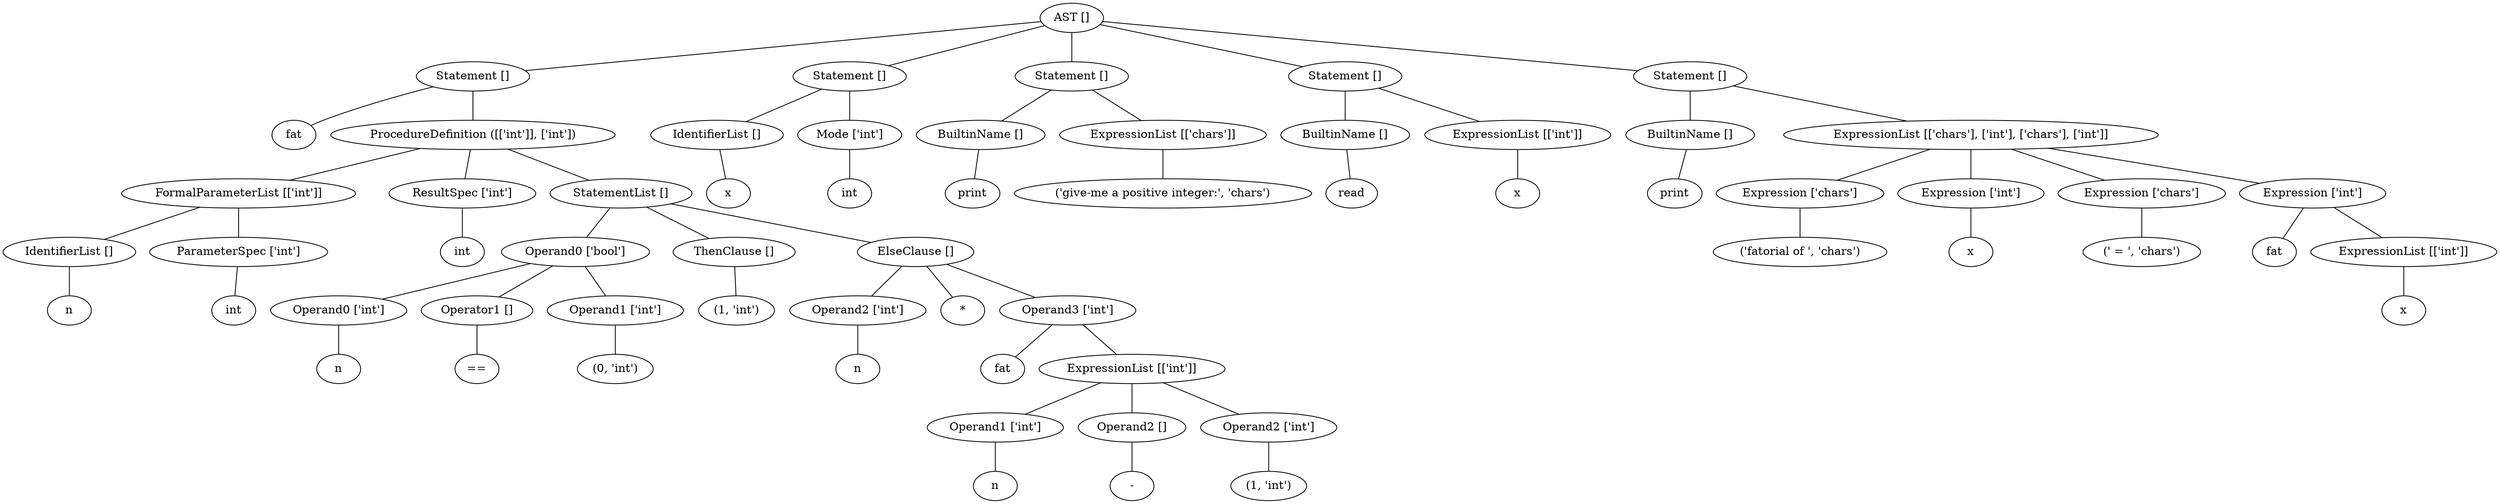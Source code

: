 graph G {
140556959962224 [label="AST []"];
140556956930120 [label="AST []"];
140556959962224 -- 140556956930120;
140556956930120 [label="Statement []"];
10063879324505756261 [label=fat];
140556956930120 -- 10063879324505756261;
140556960754264 [label="Statement []"];
140556956930120 -- 140556960754264;
140556960754264 [label="ProcedureDefinition ([['int']], ['int'])"];
140556956490608 [label="ProcedureDefinition ([['int']], ['int'])"];
140556960754264 -- 140556956490608;
140556956490608 [label="FormalParameterList [['int']]"];
140556957755376 [label="FormalParameterList [['int']]"];
140556956490608 -- 140556957755376;
140556957755376 [label="IdentifierList []"];
10343701471571718212 [label=n];
140556957755376 -- 10343701471571718212;
140556956490440 [label="FormalParameterList [['int']]"];
140556956490608 -- 140556956490440;
140556956490440 [label="ParameterSpec ['int']"];
10733521986537437331 [label=int];
140556956490440 -- 10733521986537437331;
140556956490776 [label="ProcedureDefinition ([['int']], ['int'])"];
140556960754264 -- 140556956490776;
140556956490776 [label="ResultSpec ['int']"];
13798118014309623337 [label=int];
140556956490776 -- 13798118014309623337;
140556960752360 [label="ProcedureDefinition ([['int']], ['int'])"];
140556960754264 -- 140556960752360;
140556960752360 [label="StatementList []"];
140556960752248 [label="StatementList []"];
140556960752360 -- 140556960752248;
140556960752248 [label="Operand0 ['bool']"];
140556956491280 [label="Operand0 ['bool']"];
140556960752248 -- 140556956491280;
140556956491280 [label="Operand0 ['int']"];
9228998175580425665 [label=n];
140556956491280 -- 9228998175580425665;
140556956491672 [label="Operand0 ['bool']"];
140556960752248 -- 140556956491672;
140556956491672 [label="Operator1 []"];
13634359944114790680 [label="=="];
140556956491672 -- 13634359944114790680;
140556960752192 [label="Operand0 ['bool']"];
140556960752248 -- 140556960752192;
140556960752192 [label="Operand1 ['int']"];
12672456428280372462 [label="(0, 'int')"];
140556960752192 -- 12672456428280372462;
140556960752472 [label="StatementList []"];
140556960752360 -- 140556960752472;
140556960752472 [label="ThenClause []"];
13445183333156561906 [label="(1, 'int')"];
140556960752472 -- 13445183333156561906;
140556960753256 [label="StatementList []"];
140556960752360 -- 140556960753256;
140556960753256 [label="ElseClause []"];
140556960752024 [label="ElseClause []"];
140556960753256 -- 140556960752024;
140556960752024 [label="Operand2 ['int']"];
11965049289360837614 [label=n];
140556960752024 -- 11965049289360837614;
11114795306004838225 [label="*"];
140556960753256 -- 11114795306004838225;
140556960753704 [label="ElseClause []"];
140556960753256 -- 140556960753704;
140556960753704 [label="Operand3 ['int']"];
12529552830254981549 [label=fat];
140556960753704 -- 12529552830254981549;
140556960754600 [label="Operand3 ['int']"];
140556960753704 -- 140556960754600;
140556960754600 [label="ExpressionList [['int']]"];
140556960753928 [label="ExpressionList [['int']]"];
140556960754600 -- 140556960753928;
140556960753928 [label="Operand1 ['int']"];
12638413772475876249 [label=n];
140556960753928 -- 12638413772475876249;
140556960753984 [label="ExpressionList [['int']]"];
140556960754600 -- 140556960753984;
140556960753984 [label="Operand2 []"];
12338615600476328058 [label="-"];
140556960753984 -- 12338615600476328058;
140556960754376 [label="ExpressionList [['int']]"];
140556960754600 -- 140556960754376;
140556960754376 [label="Operand2 ['int']"];
12000964424609034861 [label="(1, 'int')"];
140556960754376 -- 12000964424609034861;
140556960755440 [label="AST []"];
140556959962224 -- 140556960755440;
140556960755440 [label="Statement []"];
140556956490664 [label="Statement []"];
140556960755440 -- 140556956490664;
140556956490664 [label="IdentifierList []"];
13390399563833345000 [label=x];
140556956490664 -- 13390399563833345000;
140556956491336 [label="Statement []"];
140556960755440 -- 140556956491336;
140556956491336 [label="Mode ['int']"];
10635131104368152027 [label=int];
140556956491336 -- 10635131104368152027;
140556960755048 [label="AST []"];
140556959962224 -- 140556960755048;
140556960755048 [label="Statement []"];
140556957882352 [label="Statement []"];
140556960755048 -- 140556957882352;
140556957882352 [label="BuiltinName []"];
13745073202899359805 [label=print];
140556957882352 -- 13745073202899359805;
140556959961272 [label="Statement []"];
140556960755048 -- 140556959961272;
140556959961272 [label="ExpressionList [['chars']]"];
9734614780110511916 [label="('give-me a positive integer:', 'chars')"];
140556959961272 -- 9734614780110511916;
140556959961664 [label="AST []"];
140556959962224 -- 140556959961664;
140556959961664 [label="Statement []"];
140556960755328 [label="Statement []"];
140556959961664 -- 140556960755328;
140556960755328 [label="BuiltinName []"];
9624169469446118072 [label=read];
140556960755328 -- 9624169469446118072;
140556959962112 [label="Statement []"];
140556959961664 -- 140556959962112;
140556959962112 [label="ExpressionList [['int']]"];
12493444021267323288 [label=x];
140556959962112 -- 12493444021267323288;
140556959962504 [label="AST []"];
140556959962224 -- 140556959962504;
140556959962504 [label="Statement []"];
140556959961496 [label="Statement []"];
140556959962504 -- 140556959961496;
140556959961496 [label="BuiltinName []"];
10962124974650969814 [label=print];
140556959961496 -- 10962124974650969814;
140556959965080 [label="Statement []"];
140556959962504 -- 140556959965080;
140556959965080 [label="ExpressionList [['chars'], ['int'], ['chars'], ['int']]"];
140556959962952 [label="ExpressionList [['chars'], ['int'], ['chars'], ['int']]"];
140556959965080 -- 140556959962952;
140556959962952 [label="Expression ['chars']"];
10731400031858710526 [label="('fatorial of ', 'chars')"];
140556959962952 -- 10731400031858710526;
140556959963512 [label="ExpressionList [['chars'], ['int'], ['chars'], ['int']]"];
140556959965080 -- 140556959963512;
140556959963512 [label="Expression ['int']"];
12615199213731062104 [label=x];
140556959963512 -- 12615199213731062104;
140556959964016 [label="ExpressionList [['chars'], ['int'], ['chars'], ['int']]"];
140556959965080 -- 140556959964016;
140556959964016 [label="Expression ['chars']"];
9662843993285141467 [label="(' = ', 'chars')"];
140556959964016 -- 9662843993285141467;
140556959965024 [label="ExpressionList [['chars'], ['int'], ['chars'], ['int']]"];
140556959965080 -- 140556959965024;
140556959965024 [label="Expression ['int']"];
11170437603548894056 [label=fat];
140556959965024 -- 11170437603548894056;
140556959964632 [label="Expression ['int']"];
140556959965024 -- 140556959964632;
140556959964632 [label="ExpressionList [['int']]"];
12251191814777389020 [label=x];
140556959964632 -- 12251191814777389020;
}
